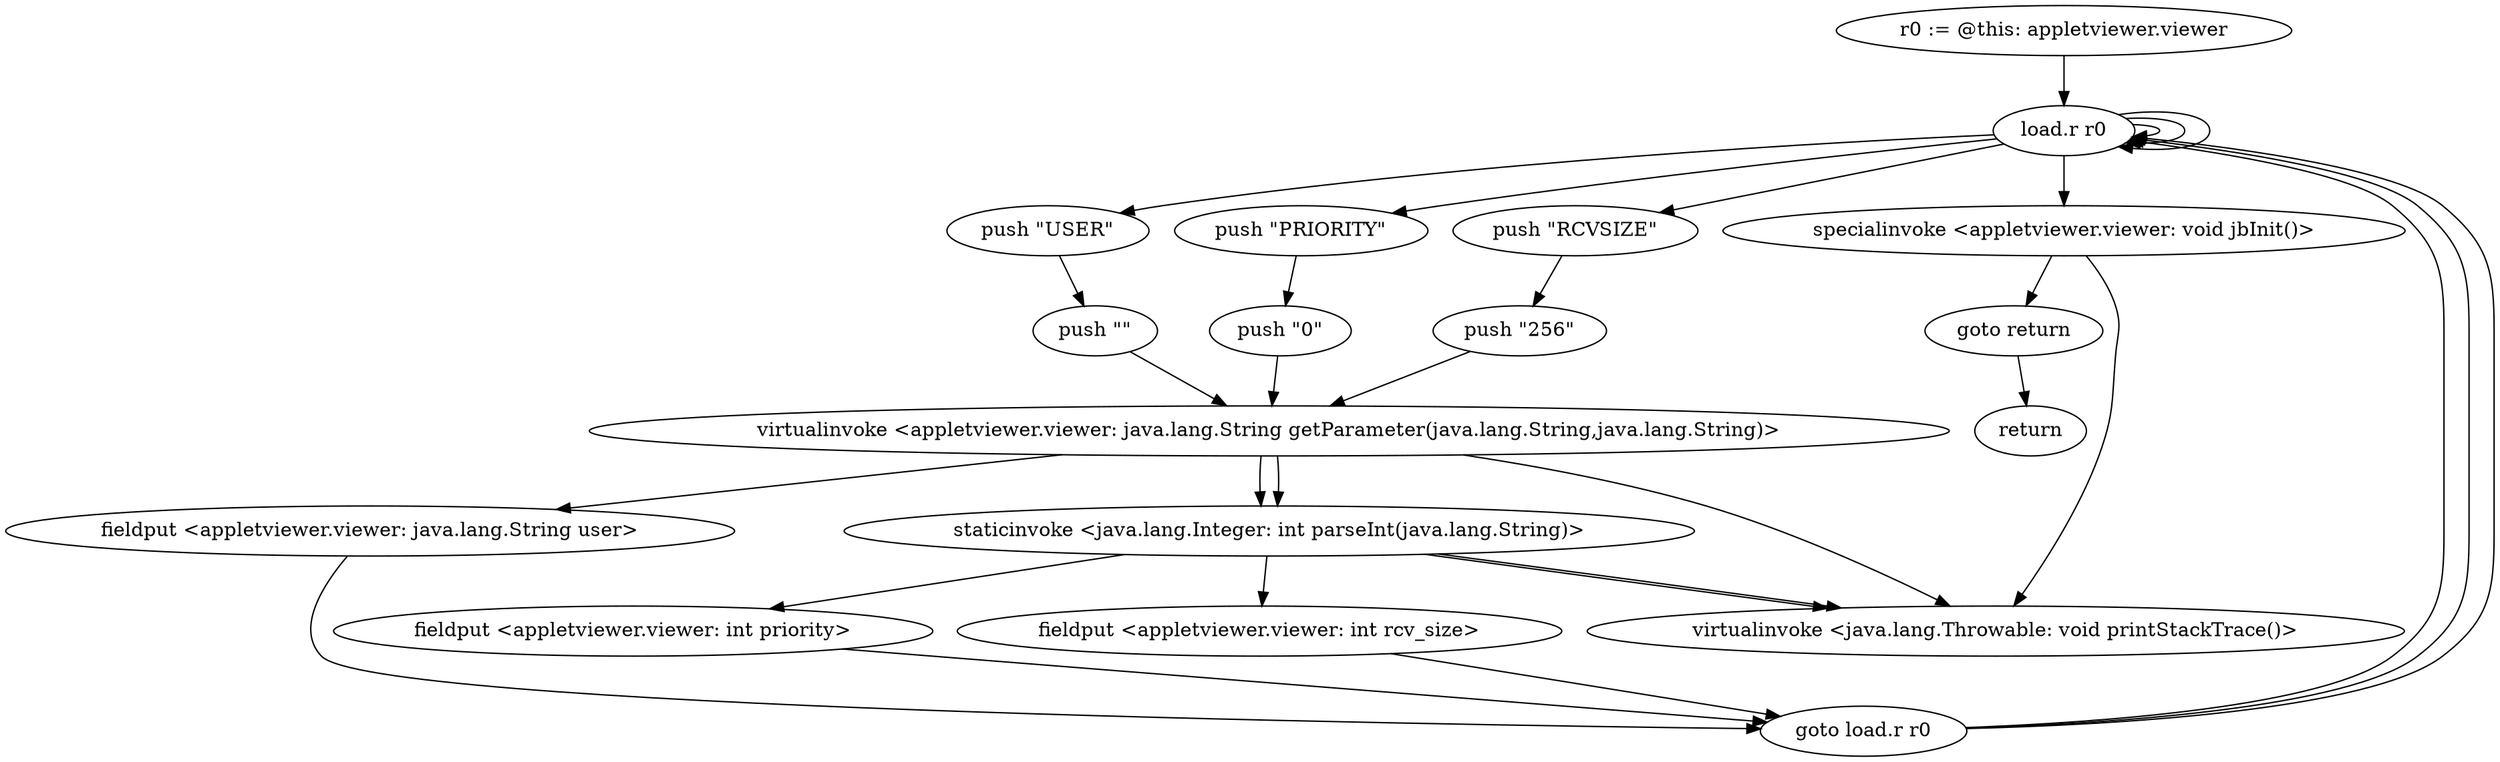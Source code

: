 digraph "" {
    "r0 := @this: appletviewer.viewer"
    "load.r r0"
    "r0 := @this: appletviewer.viewer"->"load.r r0";
    "load.r r0"->"load.r r0";
    "push \"USER\""
    "load.r r0"->"push \"USER\"";
    "push \"\""
    "push \"USER\""->"push \"\"";
    "virtualinvoke <appletviewer.viewer: java.lang.String getParameter(java.lang.String,java.lang.String)>"
    "push \"\""->"virtualinvoke <appletviewer.viewer: java.lang.String getParameter(java.lang.String,java.lang.String)>";
    "fieldput <appletviewer.viewer: java.lang.String user>"
    "virtualinvoke <appletviewer.viewer: java.lang.String getParameter(java.lang.String,java.lang.String)>"->"fieldput <appletviewer.viewer: java.lang.String user>";
    "goto load.r r0"
    "fieldput <appletviewer.viewer: java.lang.String user>"->"goto load.r r0";
    "goto load.r r0"->"load.r r0";
    "load.r r0"->"load.r r0";
    "push \"PRIORITY\""
    "load.r r0"->"push \"PRIORITY\"";
    "push \"0\""
    "push \"PRIORITY\""->"push \"0\"";
    "push \"0\""->"virtualinvoke <appletviewer.viewer: java.lang.String getParameter(java.lang.String,java.lang.String)>";
    "staticinvoke <java.lang.Integer: int parseInt(java.lang.String)>"
    "virtualinvoke <appletviewer.viewer: java.lang.String getParameter(java.lang.String,java.lang.String)>"->"staticinvoke <java.lang.Integer: int parseInt(java.lang.String)>";
    "fieldput <appletviewer.viewer: int priority>"
    "staticinvoke <java.lang.Integer: int parseInt(java.lang.String)>"->"fieldput <appletviewer.viewer: int priority>";
    "fieldput <appletviewer.viewer: int priority>"->"goto load.r r0";
    "goto load.r r0"->"load.r r0";
    "load.r r0"->"load.r r0";
    "push \"RCVSIZE\""
    "load.r r0"->"push \"RCVSIZE\"";
    "push \"256\""
    "push \"RCVSIZE\""->"push \"256\"";
    "push \"256\""->"virtualinvoke <appletviewer.viewer: java.lang.String getParameter(java.lang.String,java.lang.String)>";
    "virtualinvoke <appletviewer.viewer: java.lang.String getParameter(java.lang.String,java.lang.String)>"->"staticinvoke <java.lang.Integer: int parseInt(java.lang.String)>";
    "fieldput <appletviewer.viewer: int rcv_size>"
    "staticinvoke <java.lang.Integer: int parseInt(java.lang.String)>"->"fieldput <appletviewer.viewer: int rcv_size>";
    "fieldput <appletviewer.viewer: int rcv_size>"->"goto load.r r0";
    "goto load.r r0"->"load.r r0";
    "specialinvoke <appletviewer.viewer: void jbInit()>"
    "load.r r0"->"specialinvoke <appletviewer.viewer: void jbInit()>";
    "goto return"
    "specialinvoke <appletviewer.viewer: void jbInit()>"->"goto return";
    "return"
    "goto return"->"return";
    "virtualinvoke <java.lang.Throwable: void printStackTrace()>"
    "specialinvoke <appletviewer.viewer: void jbInit()>"->"virtualinvoke <java.lang.Throwable: void printStackTrace()>";
    "staticinvoke <java.lang.Integer: int parseInt(java.lang.String)>"->"virtualinvoke <java.lang.Throwable: void printStackTrace()>";
    "staticinvoke <java.lang.Integer: int parseInt(java.lang.String)>"->"virtualinvoke <java.lang.Throwable: void printStackTrace()>";
    "virtualinvoke <appletviewer.viewer: java.lang.String getParameter(java.lang.String,java.lang.String)>"->"virtualinvoke <java.lang.Throwable: void printStackTrace()>";
}

